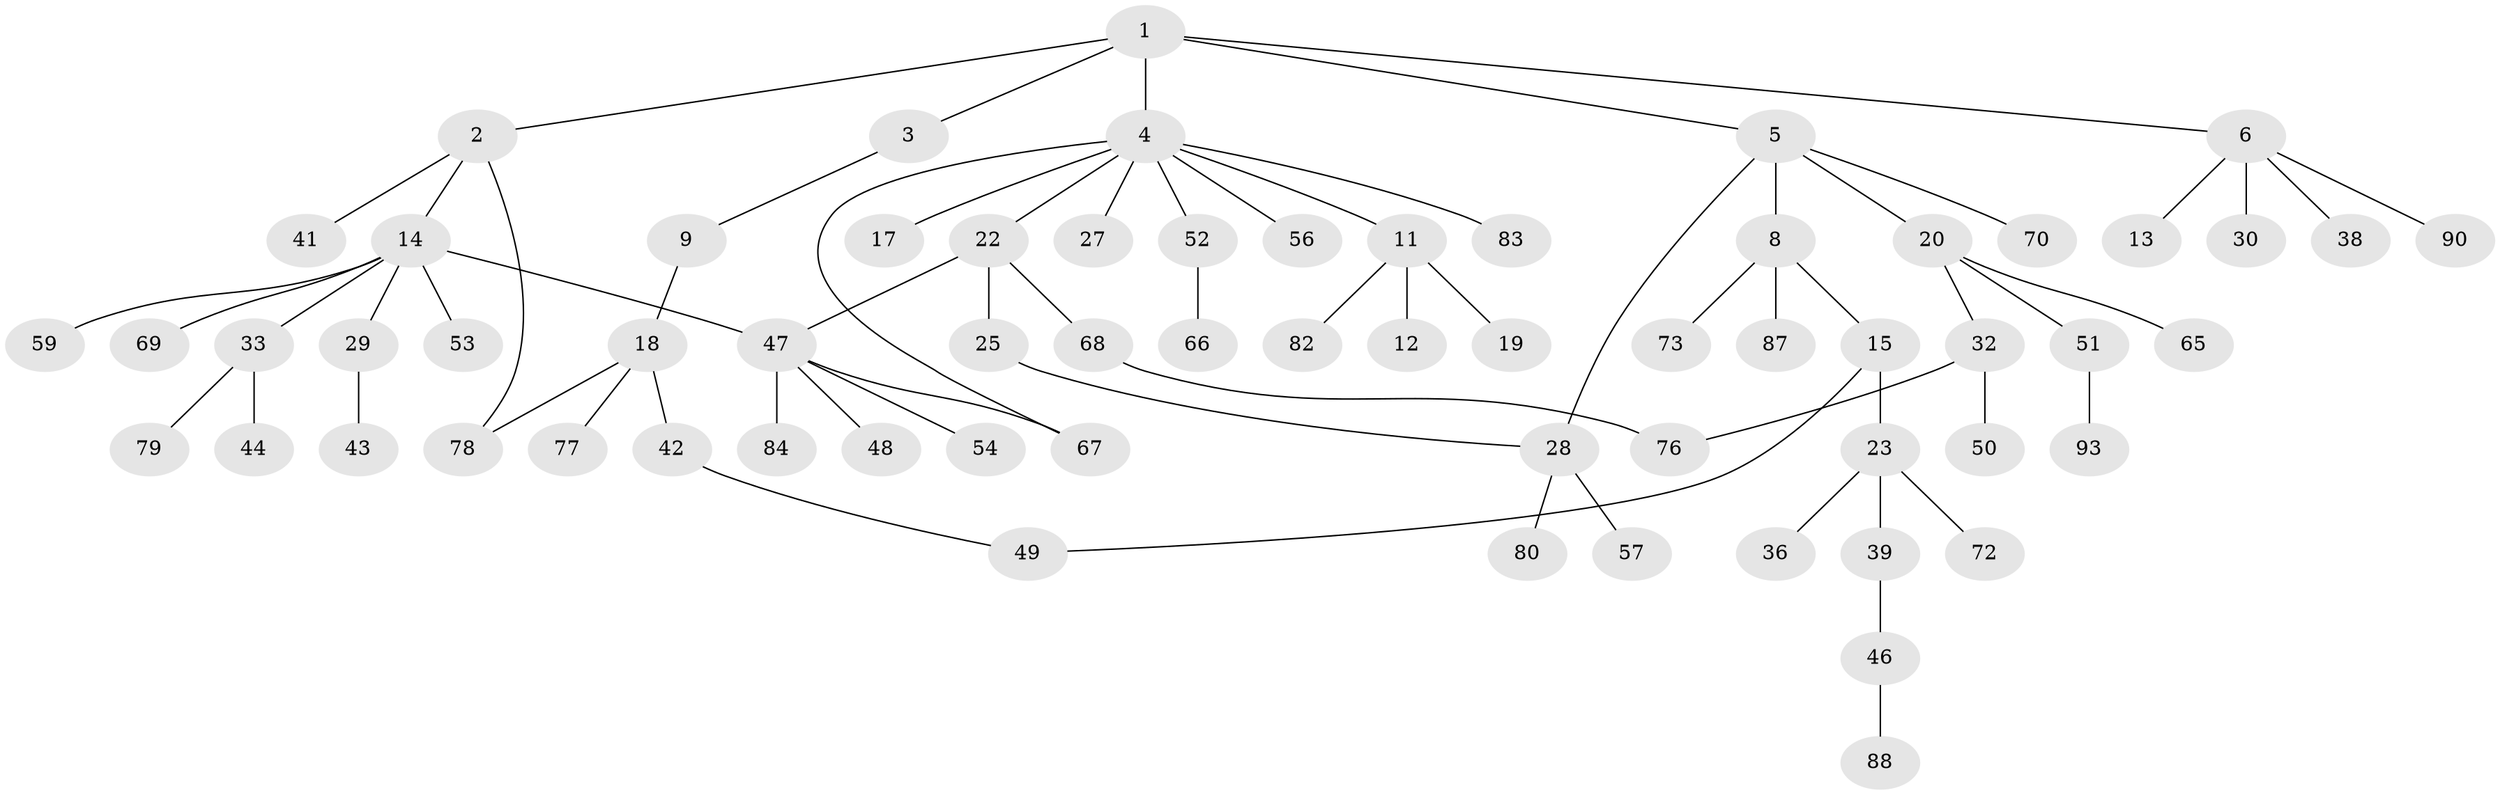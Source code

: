 // Generated by graph-tools (version 1.1) at 2025/23/03/03/25 07:23:33]
// undirected, 65 vertices, 70 edges
graph export_dot {
graph [start="1"]
  node [color=gray90,style=filled];
  1;
  2 [super="+16"];
  3 [super="+81"];
  4 [super="+10"];
  5 [super="+7"];
  6 [super="+34"];
  8 [super="+60"];
  9 [super="+61"];
  11 [super="+75"];
  12;
  13 [super="+71"];
  14 [super="+31"];
  15;
  17 [super="+92"];
  18 [super="+21"];
  19;
  20 [super="+26"];
  22 [super="+24"];
  23 [super="+37"];
  25 [super="+86"];
  27;
  28 [super="+45"];
  29 [super="+40"];
  30 [super="+74"];
  32 [super="+35"];
  33 [super="+62"];
  36 [super="+58"];
  38;
  39;
  41;
  42;
  43;
  44;
  46 [super="+55"];
  47 [super="+91"];
  48;
  49 [super="+64"];
  50;
  51 [super="+63"];
  52;
  53;
  54;
  56;
  57;
  59;
  65;
  66;
  67;
  68 [super="+85"];
  69;
  70;
  72;
  73 [super="+89"];
  76;
  77;
  78;
  79;
  80;
  82;
  83;
  84;
  87;
  88;
  90;
  93;
  1 -- 2;
  1 -- 3;
  1 -- 4;
  1 -- 5;
  1 -- 6;
  2 -- 14;
  2 -- 41;
  2 -- 78;
  3 -- 9;
  4 -- 52;
  4 -- 56;
  4 -- 67;
  4 -- 17;
  4 -- 83;
  4 -- 22;
  4 -- 27;
  4 -- 11;
  5 -- 8;
  5 -- 20;
  5 -- 70;
  5 -- 28;
  6 -- 13;
  6 -- 30;
  6 -- 38;
  6 -- 90;
  8 -- 15;
  8 -- 73;
  8 -- 87;
  9 -- 18;
  11 -- 12;
  11 -- 19;
  11 -- 82;
  14 -- 29;
  14 -- 33;
  14 -- 47;
  14 -- 59;
  14 -- 53;
  14 -- 69;
  15 -- 23;
  15 -- 49;
  18 -- 42;
  18 -- 77;
  18 -- 78;
  20 -- 32;
  20 -- 65;
  20 -- 51;
  22 -- 25;
  22 -- 68;
  22 -- 47;
  23 -- 36;
  23 -- 72;
  23 -- 39;
  25 -- 28;
  28 -- 57;
  28 -- 80;
  29 -- 43;
  32 -- 50;
  32 -- 76;
  33 -- 44;
  33 -- 79;
  39 -- 46;
  42 -- 49;
  46 -- 88;
  47 -- 48;
  47 -- 54;
  47 -- 67;
  47 -- 84;
  51 -- 93;
  52 -- 66;
  68 -- 76;
}
